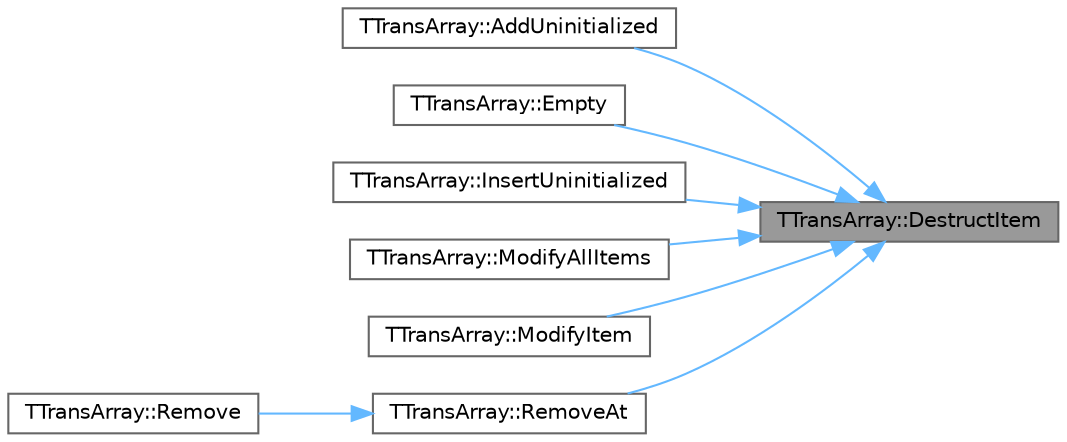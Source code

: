digraph "TTransArray::DestructItem"
{
 // INTERACTIVE_SVG=YES
 // LATEX_PDF_SIZE
  bgcolor="transparent";
  edge [fontname=Helvetica,fontsize=10,labelfontname=Helvetica,labelfontsize=10];
  node [fontname=Helvetica,fontsize=10,shape=box,height=0.2,width=0.4];
  rankdir="RL";
  Node1 [id="Node000001",label="TTransArray::DestructItem",height=0.2,width=0.4,color="gray40", fillcolor="grey60", style="filled", fontcolor="black",tooltip=" "];
  Node1 -> Node2 [id="edge1_Node000001_Node000002",dir="back",color="steelblue1",style="solid",tooltip=" "];
  Node2 [id="Node000002",label="TTransArray::AddUninitialized",height=0.2,width=0.4,color="grey40", fillcolor="white", style="filled",URL="$df/d41/classTTransArray.html#adba314c437a047de465f8a02b1e1d324",tooltip=" "];
  Node1 -> Node3 [id="edge2_Node000001_Node000003",dir="back",color="steelblue1",style="solid",tooltip=" "];
  Node3 [id="Node000003",label="TTransArray::Empty",height=0.2,width=0.4,color="grey40", fillcolor="white", style="filled",URL="$df/d41/classTTransArray.html#ad5878482650c8411ea48f262c9213b03",tooltip=" "];
  Node1 -> Node4 [id="edge3_Node000001_Node000004",dir="back",color="steelblue1",style="solid",tooltip=" "];
  Node4 [id="Node000004",label="TTransArray::InsertUninitialized",height=0.2,width=0.4,color="grey40", fillcolor="white", style="filled",URL="$df/d41/classTTransArray.html#a8e1f85a04fde4f0400573506419e4ee8",tooltip=" "];
  Node1 -> Node5 [id="edge4_Node000001_Node000005",dir="back",color="steelblue1",style="solid",tooltip=" "];
  Node5 [id="Node000005",label="TTransArray::ModifyAllItems",height=0.2,width=0.4,color="grey40", fillcolor="white", style="filled",URL="$df/d41/classTTransArray.html#a340629a2dbbe7b2dbcf7b994a8c5ef1c",tooltip=" "];
  Node1 -> Node6 [id="edge5_Node000001_Node000006",dir="back",color="steelblue1",style="solid",tooltip=" "];
  Node6 [id="Node000006",label="TTransArray::ModifyItem",height=0.2,width=0.4,color="grey40", fillcolor="white", style="filled",URL="$df/d41/classTTransArray.html#ae5d45ef054beda4c4d16c76ac691fa2a",tooltip=" "];
  Node1 -> Node7 [id="edge6_Node000001_Node000007",dir="back",color="steelblue1",style="solid",tooltip=" "];
  Node7 [id="Node000007",label="TTransArray::RemoveAt",height=0.2,width=0.4,color="grey40", fillcolor="white", style="filled",URL="$df/d41/classTTransArray.html#afe2eeb9bb477610e38139a3edaa73ff5",tooltip=" "];
  Node7 -> Node8 [id="edge7_Node000007_Node000008",dir="back",color="steelblue1",style="solid",tooltip=" "];
  Node8 [id="Node000008",label="TTransArray::Remove",height=0.2,width=0.4,color="grey40", fillcolor="white", style="filled",URL="$df/d41/classTTransArray.html#a9f6d93de932bb40dddc3774985688e52",tooltip=" "];
}
